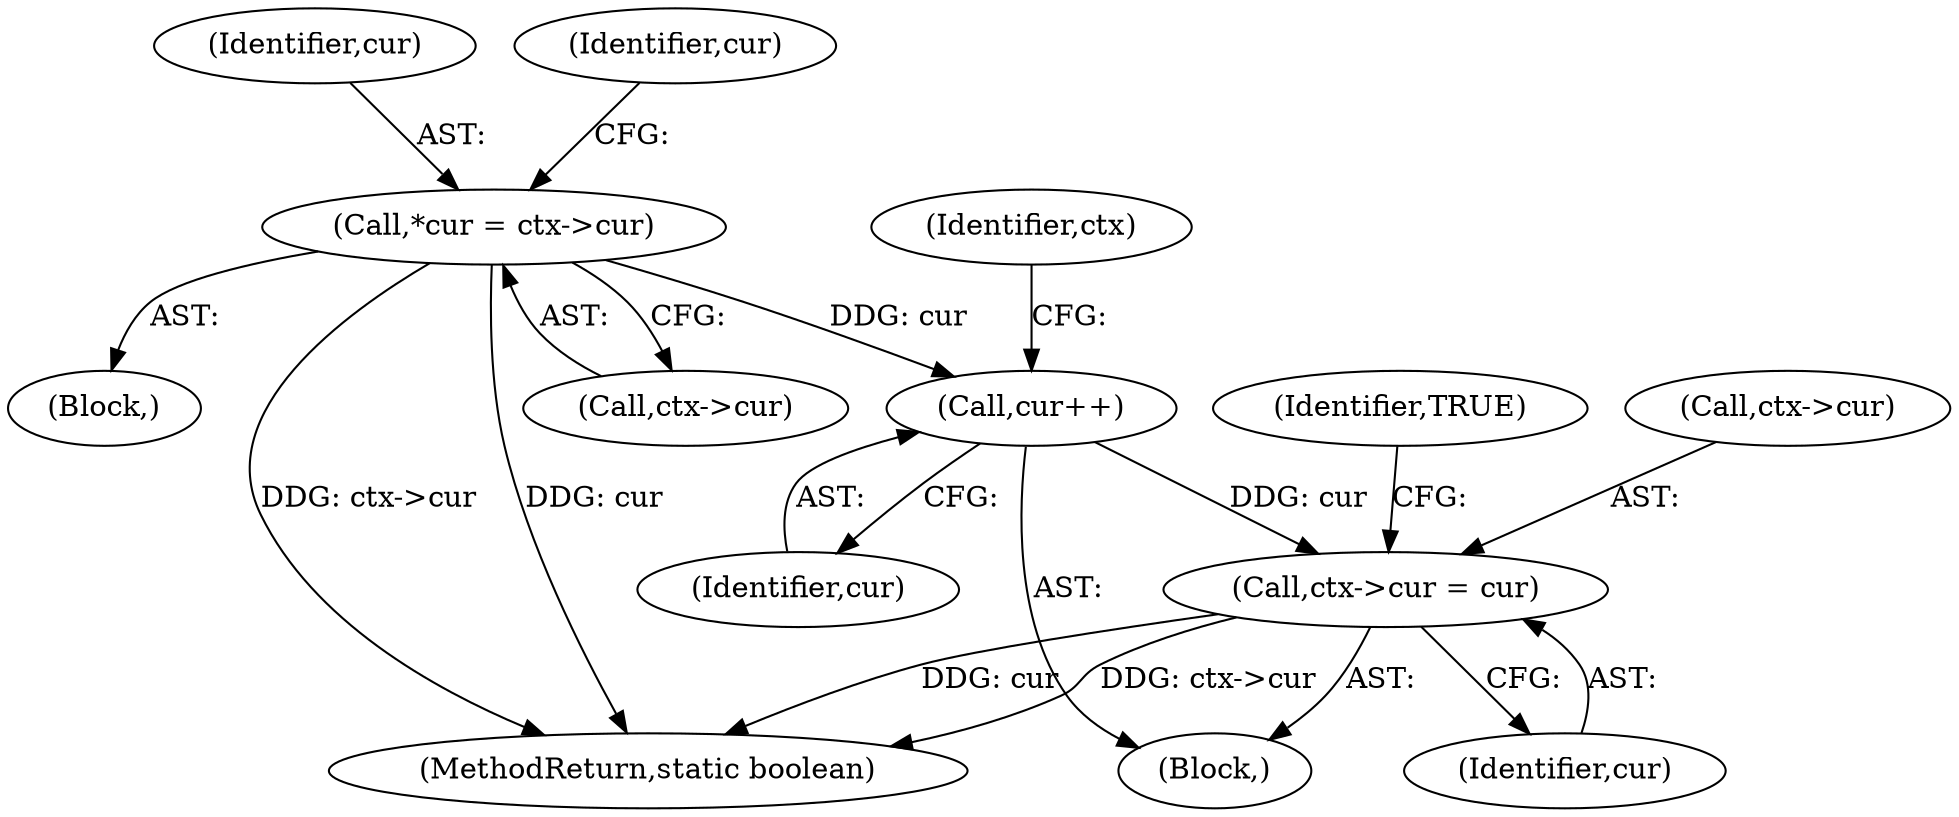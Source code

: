 digraph "0_virglrenderer_e534b51ca3c3cd25f3990589932a9ed711c59b27@pointer" {
"1000558" [label="(Call,*cur = ctx->cur)"];
"1000578" [label="(Call,cur++)"];
"1000580" [label="(Call,ctx->cur = cur)"];
"1000584" [label="(Identifier,cur)"];
"1000580" [label="(Call,ctx->cur = cur)"];
"1000586" [label="(Identifier,TRUE)"];
"1000558" [label="(Call,*cur = ctx->cur)"];
"1004167" [label="(MethodReturn,static boolean)"];
"1000559" [label="(Identifier,cur)"];
"1000556" [label="(Block,)"];
"1000578" [label="(Call,cur++)"];
"1000579" [label="(Identifier,cur)"];
"1000582" [label="(Identifier,ctx)"];
"1000581" [label="(Call,ctx->cur)"];
"1000560" [label="(Call,ctx->cur)"];
"1000566" [label="(Identifier,cur)"];
"1000577" [label="(Block,)"];
"1000558" -> "1000556"  [label="AST: "];
"1000558" -> "1000560"  [label="CFG: "];
"1000559" -> "1000558"  [label="AST: "];
"1000560" -> "1000558"  [label="AST: "];
"1000566" -> "1000558"  [label="CFG: "];
"1000558" -> "1004167"  [label="DDG: ctx->cur"];
"1000558" -> "1004167"  [label="DDG: cur"];
"1000558" -> "1000578"  [label="DDG: cur"];
"1000578" -> "1000577"  [label="AST: "];
"1000578" -> "1000579"  [label="CFG: "];
"1000579" -> "1000578"  [label="AST: "];
"1000582" -> "1000578"  [label="CFG: "];
"1000578" -> "1000580"  [label="DDG: cur"];
"1000580" -> "1000577"  [label="AST: "];
"1000580" -> "1000584"  [label="CFG: "];
"1000581" -> "1000580"  [label="AST: "];
"1000584" -> "1000580"  [label="AST: "];
"1000586" -> "1000580"  [label="CFG: "];
"1000580" -> "1004167"  [label="DDG: cur"];
"1000580" -> "1004167"  [label="DDG: ctx->cur"];
}
